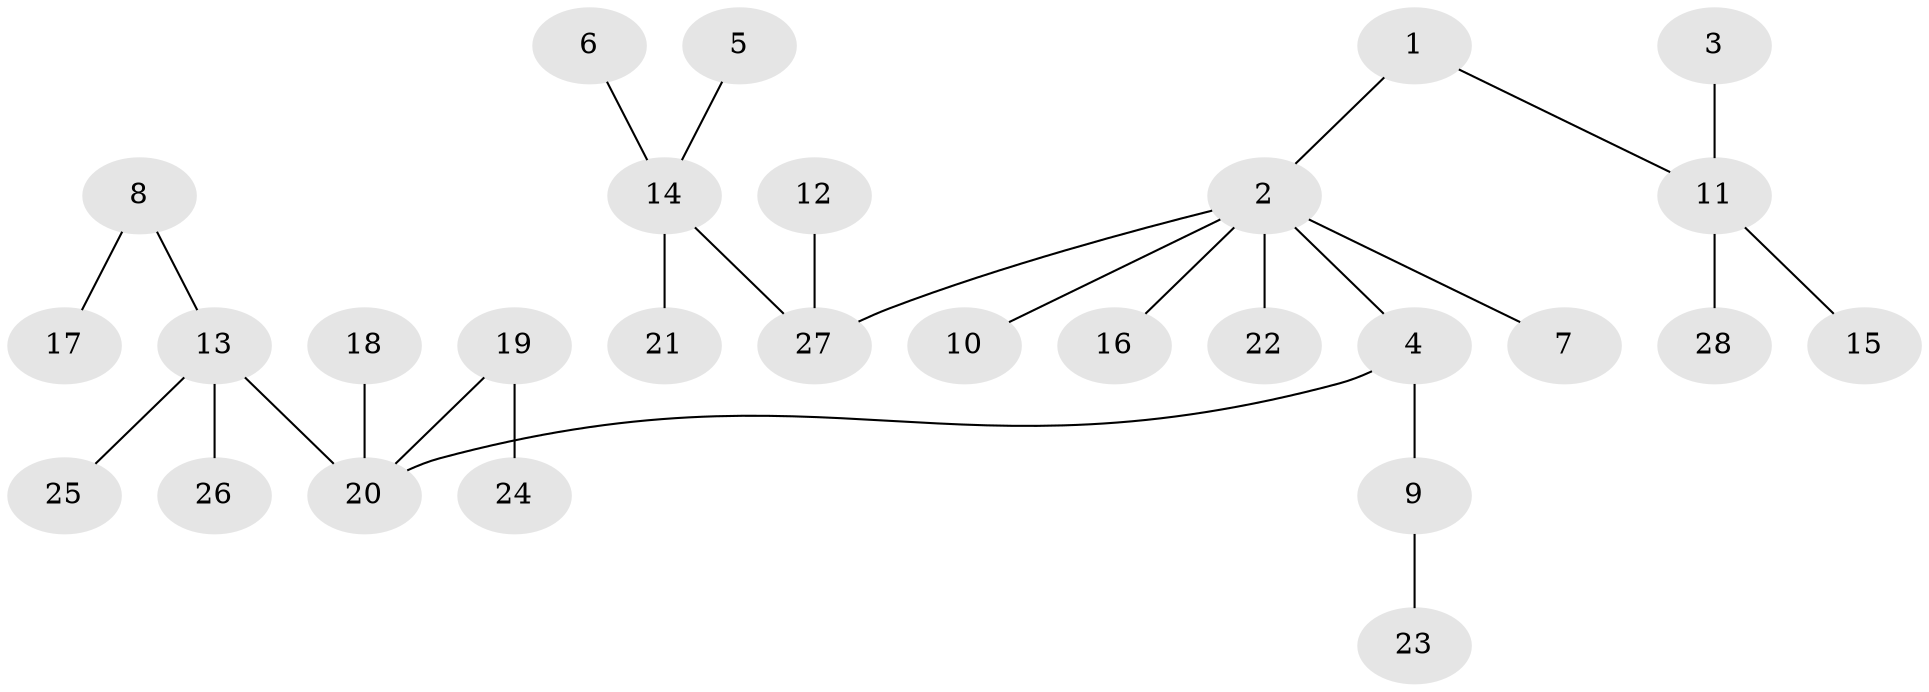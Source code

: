 // original degree distribution, {6: 0.017857142857142856, 2: 0.2857142857142857, 5: 0.05357142857142857, 3: 0.10714285714285714, 4: 0.05357142857142857, 1: 0.48214285714285715}
// Generated by graph-tools (version 1.1) at 2025/50/03/09/25 03:50:25]
// undirected, 28 vertices, 27 edges
graph export_dot {
graph [start="1"]
  node [color=gray90,style=filled];
  1;
  2;
  3;
  4;
  5;
  6;
  7;
  8;
  9;
  10;
  11;
  12;
  13;
  14;
  15;
  16;
  17;
  18;
  19;
  20;
  21;
  22;
  23;
  24;
  25;
  26;
  27;
  28;
  1 -- 2 [weight=1.0];
  1 -- 11 [weight=1.0];
  2 -- 4 [weight=1.0];
  2 -- 7 [weight=1.0];
  2 -- 10 [weight=1.0];
  2 -- 16 [weight=1.0];
  2 -- 22 [weight=1.0];
  2 -- 27 [weight=1.0];
  3 -- 11 [weight=1.0];
  4 -- 9 [weight=1.0];
  4 -- 20 [weight=1.0];
  5 -- 14 [weight=1.0];
  6 -- 14 [weight=1.0];
  8 -- 13 [weight=1.0];
  8 -- 17 [weight=1.0];
  9 -- 23 [weight=1.0];
  11 -- 15 [weight=1.0];
  11 -- 28 [weight=1.0];
  12 -- 27 [weight=1.0];
  13 -- 20 [weight=1.0];
  13 -- 25 [weight=1.0];
  13 -- 26 [weight=1.0];
  14 -- 21 [weight=1.0];
  14 -- 27 [weight=1.0];
  18 -- 20 [weight=1.0];
  19 -- 20 [weight=1.0];
  19 -- 24 [weight=1.0];
}
